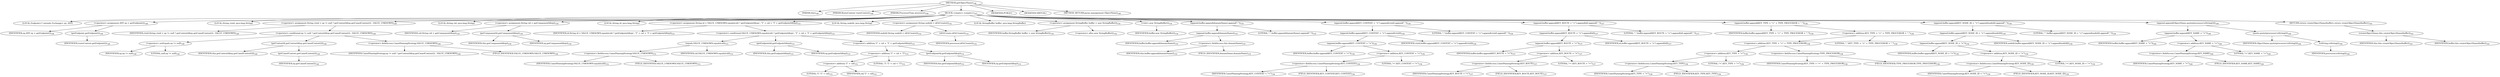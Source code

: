 digraph "getObjectName" {  
"448" [label = <(METHOD,getObjectName)<SUB>146</SUB>> ]
"34" [label = <(PARAM,this)<SUB>146</SUB>> ]
"449" [label = <(PARAM,RouteContext routeContext)<SUB>146</SUB>> ]
"450" [label = <(PARAM,ProcessorType processor)<SUB>146</SUB>> ]
"451" [label = <(BLOCK,&lt;empty&gt;,&lt;empty&gt;)<SUB>147</SUB>> ]
"452" [label = <(LOCAL,Endpoint&lt;? extends Exchange&gt; ep: ANY)> ]
"453" [label = <(&lt;operator&gt;.assignment,ANY ep = getEndpoint())<SUB>148</SUB>> ]
"454" [label = <(IDENTIFIER,ep,ANY ep = getEndpoint())<SUB>148</SUB>> ]
"455" [label = <(getEndpoint,getEndpoint())<SUB>148</SUB>> ]
"456" [label = <(IDENTIFIER,routeContext,getEndpoint())<SUB>148</SUB>> ]
"457" [label = <(LOCAL,String ctxid: java.lang.String)> ]
"458" [label = <(&lt;operator&gt;.assignment,String ctxid = ep != null ? getContextId(ep.getCamelContext()) : VALUE_UNKNOWN)<SUB>149</SUB>> ]
"459" [label = <(IDENTIFIER,ctxid,String ctxid = ep != null ? getContextId(ep.getCamelContext()) : VALUE_UNKNOWN)<SUB>149</SUB>> ]
"460" [label = <(&lt;operator&gt;.conditional,ep != null ? getContextId(ep.getCamelContext()) : VALUE_UNKNOWN)<SUB>149</SUB>> ]
"461" [label = <(&lt;operator&gt;.notEquals,ep != null)<SUB>149</SUB>> ]
"462" [label = <(IDENTIFIER,ep,ep != null)<SUB>149</SUB>> ]
"463" [label = <(LITERAL,null,ep != null)<SUB>149</SUB>> ]
"464" [label = <(getContextId,getContextId(ep.getCamelContext()))<SUB>149</SUB>> ]
"33" [label = <(IDENTIFIER,this,getContextId(ep.getCamelContext()))<SUB>149</SUB>> ]
"465" [label = <(getCamelContext,getCamelContext())<SUB>149</SUB>> ]
"466" [label = <(IDENTIFIER,ep,getCamelContext())<SUB>149</SUB>> ]
"467" [label = <(&lt;operator&gt;.fieldAccess,CamelNamingStrategy.VALUE_UNKNOWN)<SUB>149</SUB>> ]
"468" [label = <(IDENTIFIER,CamelNamingStrategy,ep != null ? getContextId(ep.getCamelContext()) : VALUE_UNKNOWN)<SUB>149</SUB>> ]
"469" [label = <(FIELD_IDENTIFIER,VALUE_UNKNOWN,VALUE_UNKNOWN)<SUB>149</SUB>> ]
"470" [label = <(LOCAL,String cid: java.lang.String)> ]
"471" [label = <(&lt;operator&gt;.assignment,String cid = getComponentId(ep))<SUB>150</SUB>> ]
"472" [label = <(IDENTIFIER,cid,String cid = getComponentId(ep))<SUB>150</SUB>> ]
"473" [label = <(getComponentId,getComponentId(ep))<SUB>150</SUB>> ]
"35" [label = <(IDENTIFIER,this,getComponentId(ep))<SUB>150</SUB>> ]
"474" [label = <(IDENTIFIER,ep,getComponentId(ep))<SUB>150</SUB>> ]
"475" [label = <(LOCAL,String id: java.lang.String)> ]
"476" [label = <(&lt;operator&gt;.assignment,String id = VALUE_UNKNOWN.equals(cid) ? getEndpointId(ep) : &quot;[&quot; + cid + &quot;]&quot; + getEndpointId(ep))<SUB>151</SUB>> ]
"477" [label = <(IDENTIFIER,id,String id = VALUE_UNKNOWN.equals(cid) ? getEndpointId(ep) : &quot;[&quot; + cid + &quot;]&quot; + getEndpointId(ep))<SUB>151</SUB>> ]
"478" [label = <(&lt;operator&gt;.conditional,VALUE_UNKNOWN.equals(cid) ? getEndpointId(ep) : &quot;[&quot; + cid + &quot;]&quot; + getEndpointId(ep))<SUB>151</SUB>> ]
"479" [label = <(equals,VALUE_UNKNOWN.equals(cid))<SUB>151</SUB>> ]
"480" [label = <(&lt;operator&gt;.fieldAccess,CamelNamingStrategy.VALUE_UNKNOWN)<SUB>151</SUB>> ]
"481" [label = <(IDENTIFIER,CamelNamingStrategy,VALUE_UNKNOWN.equals(cid))<SUB>151</SUB>> ]
"482" [label = <(FIELD_IDENTIFIER,VALUE_UNKNOWN,VALUE_UNKNOWN)<SUB>151</SUB>> ]
"483" [label = <(IDENTIFIER,cid,VALUE_UNKNOWN.equals(cid))<SUB>151</SUB>> ]
"484" [label = <(getEndpointId,getEndpointId(ep))<SUB>151</SUB>> ]
"36" [label = <(IDENTIFIER,this,getEndpointId(ep))<SUB>151</SUB>> ]
"485" [label = <(IDENTIFIER,ep,getEndpointId(ep))<SUB>151</SUB>> ]
"486" [label = <(&lt;operator&gt;.addition,&quot;[&quot; + cid + &quot;]&quot; + getEndpointId(ep))<SUB>151</SUB>> ]
"487" [label = <(&lt;operator&gt;.addition,&quot;[&quot; + cid + &quot;]&quot;)<SUB>151</SUB>> ]
"488" [label = <(&lt;operator&gt;.addition,&quot;[&quot; + cid)<SUB>151</SUB>> ]
"489" [label = <(LITERAL,&quot;[&quot;,&quot;[&quot; + cid)<SUB>151</SUB>> ]
"490" [label = <(IDENTIFIER,cid,&quot;[&quot; + cid)<SUB>151</SUB>> ]
"491" [label = <(LITERAL,&quot;]&quot;,&quot;[&quot; + cid + &quot;]&quot;)<SUB>151</SUB>> ]
"492" [label = <(getEndpointId,getEndpointId(ep))<SUB>151</SUB>> ]
"37" [label = <(IDENTIFIER,this,getEndpointId(ep))<SUB>151</SUB>> ]
"493" [label = <(IDENTIFIER,ep,getEndpointId(ep))<SUB>151</SUB>> ]
"494" [label = <(LOCAL,String nodeId: java.lang.String)> ]
"495" [label = <(&lt;operator&gt;.assignment,String nodeId = idOrCreate())<SUB>152</SUB>> ]
"496" [label = <(IDENTIFIER,nodeId,String nodeId = idOrCreate())<SUB>152</SUB>> ]
"497" [label = <(idOrCreate,idOrCreate())<SUB>152</SUB>> ]
"498" [label = <(IDENTIFIER,processor,idOrCreate())<SUB>152</SUB>> ]
"39" [label = <(LOCAL,StringBuffer buffer: java.lang.StringBuffer)> ]
"499" [label = <(&lt;operator&gt;.assignment,StringBuffer buffer = new StringBuffer())<SUB>154</SUB>> ]
"500" [label = <(IDENTIFIER,buffer,StringBuffer buffer = new StringBuffer())<SUB>154</SUB>> ]
"501" [label = <(&lt;operator&gt;.alloc,new StringBuffer())<SUB>154</SUB>> ]
"502" [label = <(&lt;init&gt;,new StringBuffer())<SUB>154</SUB>> ]
"38" [label = <(IDENTIFIER,buffer,new StringBuffer())<SUB>154</SUB>> ]
"503" [label = <(append,buffer.append(domainName).append(&quot;:&quot;))<SUB>155</SUB>> ]
"504" [label = <(append,buffer.append(domainName))<SUB>155</SUB>> ]
"505" [label = <(IDENTIFIER,buffer,buffer.append(domainName))<SUB>155</SUB>> ]
"506" [label = <(&lt;operator&gt;.fieldAccess,this.domainName)<SUB>155</SUB>> ]
"507" [label = <(IDENTIFIER,this,buffer.append(domainName))<SUB>155</SUB>> ]
"508" [label = <(FIELD_IDENTIFIER,domainName,domainName)<SUB>155</SUB>> ]
"509" [label = <(LITERAL,&quot;:&quot;,buffer.append(domainName).append(&quot;:&quot;))<SUB>155</SUB>> ]
"510" [label = <(append,buffer.append(KEY_CONTEXT + &quot;=&quot;).append(ctxid).append(&quot;,&quot;))<SUB>156</SUB>> ]
"511" [label = <(append,buffer.append(KEY_CONTEXT + &quot;=&quot;).append(ctxid))<SUB>156</SUB>> ]
"512" [label = <(append,buffer.append(KEY_CONTEXT + &quot;=&quot;))<SUB>156</SUB>> ]
"513" [label = <(IDENTIFIER,buffer,buffer.append(KEY_CONTEXT + &quot;=&quot;))<SUB>156</SUB>> ]
"514" [label = <(&lt;operator&gt;.addition,KEY_CONTEXT + &quot;=&quot;)<SUB>156</SUB>> ]
"515" [label = <(&lt;operator&gt;.fieldAccess,CamelNamingStrategy.KEY_CONTEXT)<SUB>156</SUB>> ]
"516" [label = <(IDENTIFIER,CamelNamingStrategy,KEY_CONTEXT + &quot;=&quot;)<SUB>156</SUB>> ]
"517" [label = <(FIELD_IDENTIFIER,KEY_CONTEXT,KEY_CONTEXT)<SUB>156</SUB>> ]
"518" [label = <(LITERAL,&quot;=&quot;,KEY_CONTEXT + &quot;=&quot;)<SUB>156</SUB>> ]
"519" [label = <(IDENTIFIER,ctxid,buffer.append(KEY_CONTEXT + &quot;=&quot;).append(ctxid))<SUB>156</SUB>> ]
"520" [label = <(LITERAL,&quot;,&quot;,buffer.append(KEY_CONTEXT + &quot;=&quot;).append(ctxid).append(&quot;,&quot;))<SUB>156</SUB>> ]
"521" [label = <(append,buffer.append(KEY_ROUTE + &quot;=&quot;).append(id).append(&quot;,&quot;))<SUB>157</SUB>> ]
"522" [label = <(append,buffer.append(KEY_ROUTE + &quot;=&quot;).append(id))<SUB>157</SUB>> ]
"523" [label = <(append,buffer.append(KEY_ROUTE + &quot;=&quot;))<SUB>157</SUB>> ]
"524" [label = <(IDENTIFIER,buffer,buffer.append(KEY_ROUTE + &quot;=&quot;))<SUB>157</SUB>> ]
"525" [label = <(&lt;operator&gt;.addition,KEY_ROUTE + &quot;=&quot;)<SUB>157</SUB>> ]
"526" [label = <(&lt;operator&gt;.fieldAccess,CamelNamingStrategy.KEY_ROUTE)<SUB>157</SUB>> ]
"527" [label = <(IDENTIFIER,CamelNamingStrategy,KEY_ROUTE + &quot;=&quot;)<SUB>157</SUB>> ]
"528" [label = <(FIELD_IDENTIFIER,KEY_ROUTE,KEY_ROUTE)<SUB>157</SUB>> ]
"529" [label = <(LITERAL,&quot;=&quot;,KEY_ROUTE + &quot;=&quot;)<SUB>157</SUB>> ]
"530" [label = <(IDENTIFIER,id,buffer.append(KEY_ROUTE + &quot;=&quot;).append(id))<SUB>157</SUB>> ]
"531" [label = <(LITERAL,&quot;,&quot;,buffer.append(KEY_ROUTE + &quot;=&quot;).append(id).append(&quot;,&quot;))<SUB>157</SUB>> ]
"532" [label = <(append,buffer.append(KEY_TYPE + &quot;=&quot; + TYPE_PROCESSOR + &quot;,&quot;))<SUB>158</SUB>> ]
"533" [label = <(IDENTIFIER,buffer,buffer.append(KEY_TYPE + &quot;=&quot; + TYPE_PROCESSOR + &quot;,&quot;))<SUB>158</SUB>> ]
"534" [label = <(&lt;operator&gt;.addition,KEY_TYPE + &quot;=&quot; + TYPE_PROCESSOR + &quot;,&quot;)<SUB>158</SUB>> ]
"535" [label = <(&lt;operator&gt;.addition,KEY_TYPE + &quot;=&quot; + TYPE_PROCESSOR)<SUB>158</SUB>> ]
"536" [label = <(&lt;operator&gt;.addition,KEY_TYPE + &quot;=&quot;)<SUB>158</SUB>> ]
"537" [label = <(&lt;operator&gt;.fieldAccess,CamelNamingStrategy.KEY_TYPE)<SUB>158</SUB>> ]
"538" [label = <(IDENTIFIER,CamelNamingStrategy,KEY_TYPE + &quot;=&quot;)<SUB>158</SUB>> ]
"539" [label = <(FIELD_IDENTIFIER,KEY_TYPE,KEY_TYPE)<SUB>158</SUB>> ]
"540" [label = <(LITERAL,&quot;=&quot;,KEY_TYPE + &quot;=&quot;)<SUB>158</SUB>> ]
"541" [label = <(&lt;operator&gt;.fieldAccess,CamelNamingStrategy.TYPE_PROCESSOR)<SUB>158</SUB>> ]
"542" [label = <(IDENTIFIER,CamelNamingStrategy,KEY_TYPE + &quot;=&quot; + TYPE_PROCESSOR)<SUB>158</SUB>> ]
"543" [label = <(FIELD_IDENTIFIER,TYPE_PROCESSOR,TYPE_PROCESSOR)<SUB>158</SUB>> ]
"544" [label = <(LITERAL,&quot;,&quot;,KEY_TYPE + &quot;=&quot; + TYPE_PROCESSOR + &quot;,&quot;)<SUB>158</SUB>> ]
"545" [label = <(append,buffer.append(KEY_NODE_ID + &quot;=&quot;).append(nodeId).append(&quot;,&quot;))<SUB>159</SUB>> ]
"546" [label = <(append,buffer.append(KEY_NODE_ID + &quot;=&quot;).append(nodeId))<SUB>159</SUB>> ]
"547" [label = <(append,buffer.append(KEY_NODE_ID + &quot;=&quot;))<SUB>159</SUB>> ]
"548" [label = <(IDENTIFIER,buffer,buffer.append(KEY_NODE_ID + &quot;=&quot;))<SUB>159</SUB>> ]
"549" [label = <(&lt;operator&gt;.addition,KEY_NODE_ID + &quot;=&quot;)<SUB>159</SUB>> ]
"550" [label = <(&lt;operator&gt;.fieldAccess,CamelNamingStrategy.KEY_NODE_ID)<SUB>159</SUB>> ]
"551" [label = <(IDENTIFIER,CamelNamingStrategy,KEY_NODE_ID + &quot;=&quot;)<SUB>159</SUB>> ]
"552" [label = <(FIELD_IDENTIFIER,KEY_NODE_ID,KEY_NODE_ID)<SUB>159</SUB>> ]
"553" [label = <(LITERAL,&quot;=&quot;,KEY_NODE_ID + &quot;=&quot;)<SUB>159</SUB>> ]
"554" [label = <(IDENTIFIER,nodeId,buffer.append(KEY_NODE_ID + &quot;=&quot;).append(nodeId))<SUB>159</SUB>> ]
"555" [label = <(LITERAL,&quot;,&quot;,buffer.append(KEY_NODE_ID + &quot;=&quot;).append(nodeId).append(&quot;,&quot;))<SUB>159</SUB>> ]
"556" [label = <(append,append(ObjectName.quote(processor.toString())))<SUB>160</SUB>> ]
"557" [label = <(append,buffer.append(KEY_NAME + &quot;=&quot;))<SUB>160</SUB>> ]
"558" [label = <(IDENTIFIER,buffer,buffer.append(KEY_NAME + &quot;=&quot;))<SUB>160</SUB>> ]
"559" [label = <(&lt;operator&gt;.addition,KEY_NAME + &quot;=&quot;)<SUB>160</SUB>> ]
"560" [label = <(&lt;operator&gt;.fieldAccess,CamelNamingStrategy.KEY_NAME)<SUB>160</SUB>> ]
"561" [label = <(IDENTIFIER,CamelNamingStrategy,KEY_NAME + &quot;=&quot;)<SUB>160</SUB>> ]
"562" [label = <(FIELD_IDENTIFIER,KEY_NAME,KEY_NAME)<SUB>160</SUB>> ]
"563" [label = <(LITERAL,&quot;=&quot;,KEY_NAME + &quot;=&quot;)<SUB>160</SUB>> ]
"564" [label = <(quote,quote(processor.toString()))<SUB>160</SUB>> ]
"565" [label = <(IDENTIFIER,ObjectName,quote(processor.toString()))<SUB>160</SUB>> ]
"566" [label = <(toString,toString())<SUB>160</SUB>> ]
"567" [label = <(IDENTIFIER,processor,toString())<SUB>160</SUB>> ]
"568" [label = <(RETURN,return createObjectName(buffer);,return createObjectName(buffer);)<SUB>161</SUB>> ]
"569" [label = <(createObjectName,this.createObjectName(buffer))<SUB>161</SUB>> ]
"40" [label = <(IDENTIFIER,this,this.createObjectName(buffer))<SUB>161</SUB>> ]
"570" [label = <(IDENTIFIER,buffer,this.createObjectName(buffer))<SUB>161</SUB>> ]
"571" [label = <(MODIFIER,PUBLIC)> ]
"572" [label = <(MODIFIER,VIRTUAL)> ]
"573" [label = <(METHOD_RETURN,javax.management.ObjectName)<SUB>146</SUB>> ]
  "448" -> "34" 
  "448" -> "449" 
  "448" -> "450" 
  "448" -> "451" 
  "448" -> "571" 
  "448" -> "572" 
  "448" -> "573" 
  "451" -> "452" 
  "451" -> "453" 
  "451" -> "457" 
  "451" -> "458" 
  "451" -> "470" 
  "451" -> "471" 
  "451" -> "475" 
  "451" -> "476" 
  "451" -> "494" 
  "451" -> "495" 
  "451" -> "39" 
  "451" -> "499" 
  "451" -> "502" 
  "451" -> "503" 
  "451" -> "510" 
  "451" -> "521" 
  "451" -> "532" 
  "451" -> "545" 
  "451" -> "556" 
  "451" -> "568" 
  "453" -> "454" 
  "453" -> "455" 
  "455" -> "456" 
  "458" -> "459" 
  "458" -> "460" 
  "460" -> "461" 
  "460" -> "464" 
  "460" -> "467" 
  "461" -> "462" 
  "461" -> "463" 
  "464" -> "33" 
  "464" -> "465" 
  "465" -> "466" 
  "467" -> "468" 
  "467" -> "469" 
  "471" -> "472" 
  "471" -> "473" 
  "473" -> "35" 
  "473" -> "474" 
  "476" -> "477" 
  "476" -> "478" 
  "478" -> "479" 
  "478" -> "484" 
  "478" -> "486" 
  "479" -> "480" 
  "479" -> "483" 
  "480" -> "481" 
  "480" -> "482" 
  "484" -> "36" 
  "484" -> "485" 
  "486" -> "487" 
  "486" -> "492" 
  "487" -> "488" 
  "487" -> "491" 
  "488" -> "489" 
  "488" -> "490" 
  "492" -> "37" 
  "492" -> "493" 
  "495" -> "496" 
  "495" -> "497" 
  "497" -> "498" 
  "499" -> "500" 
  "499" -> "501" 
  "502" -> "38" 
  "503" -> "504" 
  "503" -> "509" 
  "504" -> "505" 
  "504" -> "506" 
  "506" -> "507" 
  "506" -> "508" 
  "510" -> "511" 
  "510" -> "520" 
  "511" -> "512" 
  "511" -> "519" 
  "512" -> "513" 
  "512" -> "514" 
  "514" -> "515" 
  "514" -> "518" 
  "515" -> "516" 
  "515" -> "517" 
  "521" -> "522" 
  "521" -> "531" 
  "522" -> "523" 
  "522" -> "530" 
  "523" -> "524" 
  "523" -> "525" 
  "525" -> "526" 
  "525" -> "529" 
  "526" -> "527" 
  "526" -> "528" 
  "532" -> "533" 
  "532" -> "534" 
  "534" -> "535" 
  "534" -> "544" 
  "535" -> "536" 
  "535" -> "541" 
  "536" -> "537" 
  "536" -> "540" 
  "537" -> "538" 
  "537" -> "539" 
  "541" -> "542" 
  "541" -> "543" 
  "545" -> "546" 
  "545" -> "555" 
  "546" -> "547" 
  "546" -> "554" 
  "547" -> "548" 
  "547" -> "549" 
  "549" -> "550" 
  "549" -> "553" 
  "550" -> "551" 
  "550" -> "552" 
  "556" -> "557" 
  "556" -> "564" 
  "557" -> "558" 
  "557" -> "559" 
  "559" -> "560" 
  "559" -> "563" 
  "560" -> "561" 
  "560" -> "562" 
  "564" -> "565" 
  "564" -> "566" 
  "566" -> "567" 
  "568" -> "569" 
  "569" -> "40" 
  "569" -> "570" 
}
